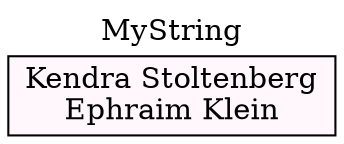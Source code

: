 digraph 
  {
    label = "MyString";
    rankdir = LR;
    labelloc="t";
    node [ shape = box, colorscheme = pubu8, style = filled ];
    edge [ arrowhead=none, arrowtail=none, style=bold ];
    1                    [ label = "Kendra Stoltenberg\nEphraim Klein",fillcolor = 1 ];
  }

